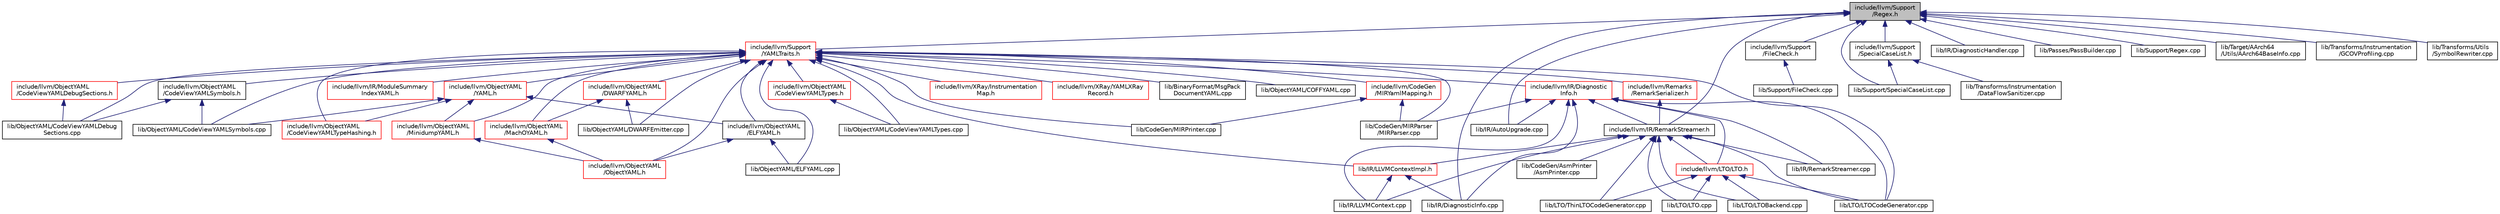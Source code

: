 digraph "include/llvm/Support/Regex.h"
{
 // LATEX_PDF_SIZE
  bgcolor="transparent";
  edge [fontname="Helvetica",fontsize="10",labelfontname="Helvetica",labelfontsize="10"];
  node [fontname="Helvetica",fontsize="10",shape="box"];
  Node1 [label="include/llvm/Support\l/Regex.h",height=0.2,width=0.4,color="black", fillcolor="grey75", style="filled", fontcolor="black",tooltip=" "];
  Node1 -> Node2 [dir="back",color="midnightblue",fontsize="10",style="solid",fontname="Helvetica"];
  Node2 [label="include/llvm/IR/RemarkStreamer.h",height=0.2,width=0.4,color="black",URL="$RemarkStreamer_8h.html",tooltip=" "];
  Node2 -> Node3 [dir="back",color="midnightblue",fontsize="10",style="solid",fontname="Helvetica"];
  Node3 [label="include/llvm/LTO/LTO.h",height=0.2,width=0.4,color="red",URL="$LTO_8h.html",tooltip=" "];
  Node3 -> Node7 [dir="back",color="midnightblue",fontsize="10",style="solid",fontname="Helvetica"];
  Node7 [label="lib/LTO/LTO.cpp",height=0.2,width=0.4,color="black",URL="$LTO_8cpp.html",tooltip=" "];
  Node3 -> Node8 [dir="back",color="midnightblue",fontsize="10",style="solid",fontname="Helvetica"];
  Node8 [label="lib/LTO/LTOBackend.cpp",height=0.2,width=0.4,color="black",URL="$LTOBackend_8cpp.html",tooltip=" "];
  Node3 -> Node10 [dir="back",color="midnightblue",fontsize="10",style="solid",fontname="Helvetica"];
  Node10 [label="lib/LTO/LTOCodeGenerator.cpp",height=0.2,width=0.4,color="black",URL="$LTOCodeGenerator_8cpp.html",tooltip=" "];
  Node3 -> Node13 [dir="back",color="midnightblue",fontsize="10",style="solid",fontname="Helvetica"];
  Node13 [label="lib/LTO/ThinLTOCodeGenerator.cpp",height=0.2,width=0.4,color="black",URL="$ThinLTOCodeGenerator_8cpp.html",tooltip=" "];
  Node2 -> Node14 [dir="back",color="midnightblue",fontsize="10",style="solid",fontname="Helvetica"];
  Node14 [label="lib/CodeGen/AsmPrinter\l/AsmPrinter.cpp",height=0.2,width=0.4,color="black",URL="$AsmPrinter_8cpp.html",tooltip=" "];
  Node2 -> Node15 [dir="back",color="midnightblue",fontsize="10",style="solid",fontname="Helvetica"];
  Node15 [label="lib/IR/LLVMContext.cpp",height=0.2,width=0.4,color="black",URL="$LLVMContext_8cpp.html",tooltip=" "];
  Node2 -> Node16 [dir="back",color="midnightblue",fontsize="10",style="solid",fontname="Helvetica"];
  Node16 [label="lib/IR/LLVMContextImpl.h",height=0.2,width=0.4,color="red",URL="$LLVMContextImpl_8h.html",tooltip=" "];
  Node16 -> Node22 [dir="back",color="midnightblue",fontsize="10",style="solid",fontname="Helvetica"];
  Node22 [label="lib/IR/DiagnosticInfo.cpp",height=0.2,width=0.4,color="black",URL="$DiagnosticInfo_8cpp.html",tooltip=" "];
  Node16 -> Node15 [dir="back",color="midnightblue",fontsize="10",style="solid",fontname="Helvetica"];
  Node2 -> Node30 [dir="back",color="midnightblue",fontsize="10",style="solid",fontname="Helvetica"];
  Node30 [label="lib/IR/RemarkStreamer.cpp",height=0.2,width=0.4,color="black",URL="$RemarkStreamer_8cpp.html",tooltip=" "];
  Node2 -> Node7 [dir="back",color="midnightblue",fontsize="10",style="solid",fontname="Helvetica"];
  Node2 -> Node8 [dir="back",color="midnightblue",fontsize="10",style="solid",fontname="Helvetica"];
  Node2 -> Node10 [dir="back",color="midnightblue",fontsize="10",style="solid",fontname="Helvetica"];
  Node2 -> Node13 [dir="back",color="midnightblue",fontsize="10",style="solid",fontname="Helvetica"];
  Node1 -> Node31 [dir="back",color="midnightblue",fontsize="10",style="solid",fontname="Helvetica"];
  Node31 [label="include/llvm/Support\l/FileCheck.h",height=0.2,width=0.4,color="black",URL="$FileCheck_8h.html",tooltip=" "];
  Node31 -> Node32 [dir="back",color="midnightblue",fontsize="10",style="solid",fontname="Helvetica"];
  Node32 [label="lib/Support/FileCheck.cpp",height=0.2,width=0.4,color="black",URL="$FileCheck_8cpp.html",tooltip=" "];
  Node1 -> Node33 [dir="back",color="midnightblue",fontsize="10",style="solid",fontname="Helvetica"];
  Node33 [label="include/llvm/Support\l/SpecialCaseList.h",height=0.2,width=0.4,color="black",URL="$SpecialCaseList_8h.html",tooltip=" "];
  Node33 -> Node34 [dir="back",color="midnightblue",fontsize="10",style="solid",fontname="Helvetica"];
  Node34 [label="lib/Support/SpecialCaseList.cpp",height=0.2,width=0.4,color="black",URL="$SpecialCaseList_8cpp.html",tooltip=" "];
  Node33 -> Node35 [dir="back",color="midnightblue",fontsize="10",style="solid",fontname="Helvetica"];
  Node35 [label="lib/Transforms/Instrumentation\l/DataFlowSanitizer.cpp",height=0.2,width=0.4,color="black",URL="$DataFlowSanitizer_8cpp.html",tooltip="This file is a part of DataFlowSanitizer, a generalised dynamic data flow analysis."];
  Node1 -> Node36 [dir="back",color="midnightblue",fontsize="10",style="solid",fontname="Helvetica"];
  Node36 [label="include/llvm/Support\l/YAMLTraits.h",height=0.2,width=0.4,color="red",URL="$YAMLTraits_8h.html",tooltip=" "];
  Node36 -> Node37 [dir="back",color="midnightblue",fontsize="10",style="solid",fontname="Helvetica"];
  Node37 [label="include/llvm/CodeGen\l/MIRYamlMapping.h",height=0.2,width=0.4,color="red",URL="$MIRYamlMapping_8h.html",tooltip=" "];
  Node37 -> Node38 [dir="back",color="midnightblue",fontsize="10",style="solid",fontname="Helvetica"];
  Node38 [label="lib/CodeGen/MIRParser\l/MIRParser.cpp",height=0.2,width=0.4,color="black",URL="$MIRParser_8cpp.html",tooltip=" "];
  Node37 -> Node39 [dir="back",color="midnightblue",fontsize="10",style="solid",fontname="Helvetica"];
  Node39 [label="lib/CodeGen/MIRPrinter.cpp",height=0.2,width=0.4,color="black",URL="$MIRPrinter_8cpp.html",tooltip=" "];
  Node36 -> Node96 [dir="back",color="midnightblue",fontsize="10",style="solid",fontname="Helvetica"];
  Node96 [label="include/llvm/IR/Diagnostic\lInfo.h",height=0.2,width=0.4,color="red",URL="$DiagnosticInfo_8h.html",tooltip=" "];
  Node96 -> Node2 [dir="back",color="midnightblue",fontsize="10",style="solid",fontname="Helvetica"];
  Node96 -> Node3 [dir="back",color="midnightblue",fontsize="10",style="solid",fontname="Helvetica"];
  Node96 -> Node38 [dir="back",color="midnightblue",fontsize="10",style="solid",fontname="Helvetica"];
  Node96 -> Node263 [dir="back",color="midnightblue",fontsize="10",style="solid",fontname="Helvetica"];
  Node263 [label="lib/IR/AutoUpgrade.cpp",height=0.2,width=0.4,color="black",URL="$AutoUpgrade_8cpp.html",tooltip=" "];
  Node96 -> Node22 [dir="back",color="midnightblue",fontsize="10",style="solid",fontname="Helvetica"];
  Node96 -> Node15 [dir="back",color="midnightblue",fontsize="10",style="solid",fontname="Helvetica"];
  Node96 -> Node30 [dir="back",color="midnightblue",fontsize="10",style="solid",fontname="Helvetica"];
  Node96 -> Node10 [dir="back",color="midnightblue",fontsize="10",style="solid",fontname="Helvetica"];
  Node36 -> Node276 [dir="back",color="midnightblue",fontsize="10",style="solid",fontname="Helvetica"];
  Node276 [label="include/llvm/IR/ModuleSummary\lIndexYAML.h",height=0.2,width=0.4,color="red",URL="$ModuleSummaryIndexYAML_8h.html",tooltip=" "];
  Node36 -> Node278 [dir="back",color="midnightblue",fontsize="10",style="solid",fontname="Helvetica"];
  Node278 [label="include/llvm/ObjectYAML\l/CodeViewYAMLDebugSections.h",height=0.2,width=0.4,color="red",URL="$CodeViewYAMLDebugSections_8h.html",tooltip=" "];
  Node278 -> Node283 [dir="back",color="midnightblue",fontsize="10",style="solid",fontname="Helvetica"];
  Node283 [label="lib/ObjectYAML/CodeViewYAMLDebug\lSections.cpp",height=0.2,width=0.4,color="black",URL="$CodeViewYAMLDebugSections_8cpp.html",tooltip=" "];
  Node36 -> Node284 [dir="back",color="midnightblue",fontsize="10",style="solid",fontname="Helvetica"];
  Node284 [label="include/llvm/ObjectYAML\l/CodeViewYAMLSymbols.h",height=0.2,width=0.4,color="black",URL="$CodeViewYAMLSymbols_8h.html",tooltip=" "];
  Node284 -> Node283 [dir="back",color="midnightblue",fontsize="10",style="solid",fontname="Helvetica"];
  Node284 -> Node285 [dir="back",color="midnightblue",fontsize="10",style="solid",fontname="Helvetica"];
  Node285 [label="lib/ObjectYAML/CodeViewYAMLSymbols.cpp",height=0.2,width=0.4,color="black",URL="$CodeViewYAMLSymbols_8cpp.html",tooltip=" "];
  Node36 -> Node286 [dir="back",color="midnightblue",fontsize="10",style="solid",fontname="Helvetica"];
  Node286 [label="include/llvm/ObjectYAML\l/CodeViewYAMLTypeHashing.h",height=0.2,width=0.4,color="red",URL="$CodeViewYAMLTypeHashing_8h.html",tooltip=" "];
  Node36 -> Node288 [dir="back",color="midnightblue",fontsize="10",style="solid",fontname="Helvetica"];
  Node288 [label="include/llvm/ObjectYAML\l/CodeViewYAMLTypes.h",height=0.2,width=0.4,color="red",URL="$CodeViewYAMLTypes_8h.html",tooltip=" "];
  Node288 -> Node289 [dir="back",color="midnightblue",fontsize="10",style="solid",fontname="Helvetica"];
  Node289 [label="lib/ObjectYAML/CodeViewYAMLTypes.cpp",height=0.2,width=0.4,color="black",URL="$CodeViewYAMLTypes_8cpp.html",tooltip=" "];
  Node36 -> Node290 [dir="back",color="midnightblue",fontsize="10",style="solid",fontname="Helvetica"];
  Node290 [label="include/llvm/ObjectYAML\l/DWARFYAML.h",height=0.2,width=0.4,color="red",URL="$DWARFYAML_8h.html",tooltip="This file declares classes for handling the YAML representation of DWARF Debug Info."];
  Node290 -> Node291 [dir="back",color="midnightblue",fontsize="10",style="solid",fontname="Helvetica"];
  Node291 [label="include/llvm/ObjectYAML\l/MachOYAML.h",height=0.2,width=0.4,color="red",URL="$MachOYAML_8h.html",tooltip="This file declares classes for handling the YAML representation of Mach-O."];
  Node291 -> Node280 [dir="back",color="midnightblue",fontsize="10",style="solid",fontname="Helvetica"];
  Node280 [label="include/llvm/ObjectYAML\l/ObjectYAML.h",height=0.2,width=0.4,color="red",URL="$ObjectYAML_8h.html",tooltip=" "];
  Node290 -> Node293 [dir="back",color="midnightblue",fontsize="10",style="solid",fontname="Helvetica"];
  Node293 [label="lib/ObjectYAML/DWARFEmitter.cpp",height=0.2,width=0.4,color="black",URL="$DWARFEmitter_8cpp.html",tooltip="The DWARF component of yaml2obj."];
  Node36 -> Node296 [dir="back",color="midnightblue",fontsize="10",style="solid",fontname="Helvetica"];
  Node296 [label="include/llvm/ObjectYAML\l/ELFYAML.h",height=0.2,width=0.4,color="black",URL="$ELFYAML_8h.html",tooltip="This file declares classes for handling the YAML representation of ELF."];
  Node296 -> Node280 [dir="back",color="midnightblue",fontsize="10",style="solid",fontname="Helvetica"];
  Node296 -> Node297 [dir="back",color="midnightblue",fontsize="10",style="solid",fontname="Helvetica"];
  Node297 [label="lib/ObjectYAML/ELFYAML.cpp",height=0.2,width=0.4,color="black",URL="$ELFYAML_8cpp.html",tooltip=" "];
  Node36 -> Node291 [dir="back",color="midnightblue",fontsize="10",style="solid",fontname="Helvetica"];
  Node36 -> Node298 [dir="back",color="midnightblue",fontsize="10",style="solid",fontname="Helvetica"];
  Node298 [label="include/llvm/ObjectYAML\l/MinidumpYAML.h",height=0.2,width=0.4,color="red",URL="$MinidumpYAML_8h.html",tooltip=" "];
  Node298 -> Node280 [dir="back",color="midnightblue",fontsize="10",style="solid",fontname="Helvetica"];
  Node36 -> Node280 [dir="back",color="midnightblue",fontsize="10",style="solid",fontname="Helvetica"];
  Node36 -> Node300 [dir="back",color="midnightblue",fontsize="10",style="solid",fontname="Helvetica"];
  Node300 [label="include/llvm/ObjectYAML\l/YAML.h",height=0.2,width=0.4,color="red",URL="$YAML_8h.html",tooltip=" "];
  Node300 -> Node286 [dir="back",color="midnightblue",fontsize="10",style="solid",fontname="Helvetica"];
  Node300 -> Node296 [dir="back",color="midnightblue",fontsize="10",style="solid",fontname="Helvetica"];
  Node300 -> Node298 [dir="back",color="midnightblue",fontsize="10",style="solid",fontname="Helvetica"];
  Node300 -> Node285 [dir="back",color="midnightblue",fontsize="10",style="solid",fontname="Helvetica"];
  Node36 -> Node306 [dir="back",color="midnightblue",fontsize="10",style="solid",fontname="Helvetica"];
  Node306 [label="include/llvm/Remarks\l/RemarkSerializer.h",height=0.2,width=0.4,color="red",URL="$RemarkSerializer_8h.html",tooltip=" "];
  Node306 -> Node2 [dir="back",color="midnightblue",fontsize="10",style="solid",fontname="Helvetica"];
  Node36 -> Node308 [dir="back",color="midnightblue",fontsize="10",style="solid",fontname="Helvetica"];
  Node308 [label="include/llvm/XRay/Instrumentation\lMap.h",height=0.2,width=0.4,color="red",URL="$InstrumentationMap_8h.html",tooltip=" "];
  Node36 -> Node310 [dir="back",color="midnightblue",fontsize="10",style="solid",fontname="Helvetica"];
  Node310 [label="include/llvm/XRay/YAMLXRay\lRecord.h",height=0.2,width=0.4,color="red",URL="$YAMLXRayRecord_8h.html",tooltip=" "];
  Node36 -> Node312 [dir="back",color="midnightblue",fontsize="10",style="solid",fontname="Helvetica"];
  Node312 [label="lib/BinaryFormat/MsgPack\lDocumentYAML.cpp",height=0.2,width=0.4,color="black",URL="$MsgPackDocumentYAML_8cpp.html",tooltip=" "];
  Node36 -> Node38 [dir="back",color="midnightblue",fontsize="10",style="solid",fontname="Helvetica"];
  Node36 -> Node39 [dir="back",color="midnightblue",fontsize="10",style="solid",fontname="Helvetica"];
  Node36 -> Node16 [dir="back",color="midnightblue",fontsize="10",style="solid",fontname="Helvetica"];
  Node36 -> Node10 [dir="back",color="midnightblue",fontsize="10",style="solid",fontname="Helvetica"];
  Node36 -> Node282 [dir="back",color="midnightblue",fontsize="10",style="solid",fontname="Helvetica"];
  Node282 [label="lib/ObjectYAML/COFFYAML.cpp",height=0.2,width=0.4,color="black",URL="$COFFYAML_8cpp.html",tooltip=" "];
  Node36 -> Node283 [dir="back",color="midnightblue",fontsize="10",style="solid",fontname="Helvetica"];
  Node36 -> Node285 [dir="back",color="midnightblue",fontsize="10",style="solid",fontname="Helvetica"];
  Node36 -> Node289 [dir="back",color="midnightblue",fontsize="10",style="solid",fontname="Helvetica"];
  Node36 -> Node293 [dir="back",color="midnightblue",fontsize="10",style="solid",fontname="Helvetica"];
  Node36 -> Node297 [dir="back",color="midnightblue",fontsize="10",style="solid",fontname="Helvetica"];
  Node1 -> Node263 [dir="back",color="midnightblue",fontsize="10",style="solid",fontname="Helvetica"];
  Node1 -> Node324 [dir="back",color="midnightblue",fontsize="10",style="solid",fontname="Helvetica"];
  Node324 [label="lib/IR/DiagnosticHandler.cpp",height=0.2,width=0.4,color="black",URL="$DiagnosticHandler_8cpp.html",tooltip=" "];
  Node1 -> Node22 [dir="back",color="midnightblue",fontsize="10",style="solid",fontname="Helvetica"];
  Node1 -> Node179 [dir="back",color="midnightblue",fontsize="10",style="solid",fontname="Helvetica"];
  Node179 [label="lib/Passes/PassBuilder.cpp",height=0.2,width=0.4,color="black",URL="$PassBuilder_8cpp.html",tooltip="This file provides the implementation of the PassBuilder based on our static pass registry as well as..."];
  Node1 -> Node325 [dir="back",color="midnightblue",fontsize="10",style="solid",fontname="Helvetica"];
  Node325 [label="lib/Support/Regex.cpp",height=0.2,width=0.4,color="black",URL="$Regex_8cpp.html",tooltip=" "];
  Node1 -> Node34 [dir="back",color="midnightblue",fontsize="10",style="solid",fontname="Helvetica"];
  Node1 -> Node326 [dir="back",color="midnightblue",fontsize="10",style="solid",fontname="Helvetica"];
  Node326 [label="lib/Target/AArch64\l/Utils/AArch64BaseInfo.cpp",height=0.2,width=0.4,color="black",URL="$AArch64BaseInfo_8cpp.html",tooltip=" "];
  Node1 -> Node327 [dir="back",color="midnightblue",fontsize="10",style="solid",fontname="Helvetica"];
  Node327 [label="lib/Transforms/Instrumentation\l/GCOVProfiling.cpp",height=0.2,width=0.4,color="black",URL="$GCOVProfiling_8cpp.html",tooltip=" "];
  Node1 -> Node328 [dir="back",color="midnightblue",fontsize="10",style="solid",fontname="Helvetica"];
  Node328 [label="lib/Transforms/Utils\l/SymbolRewriter.cpp",height=0.2,width=0.4,color="black",URL="$SymbolRewriter_8cpp.html",tooltip=" "];
}
